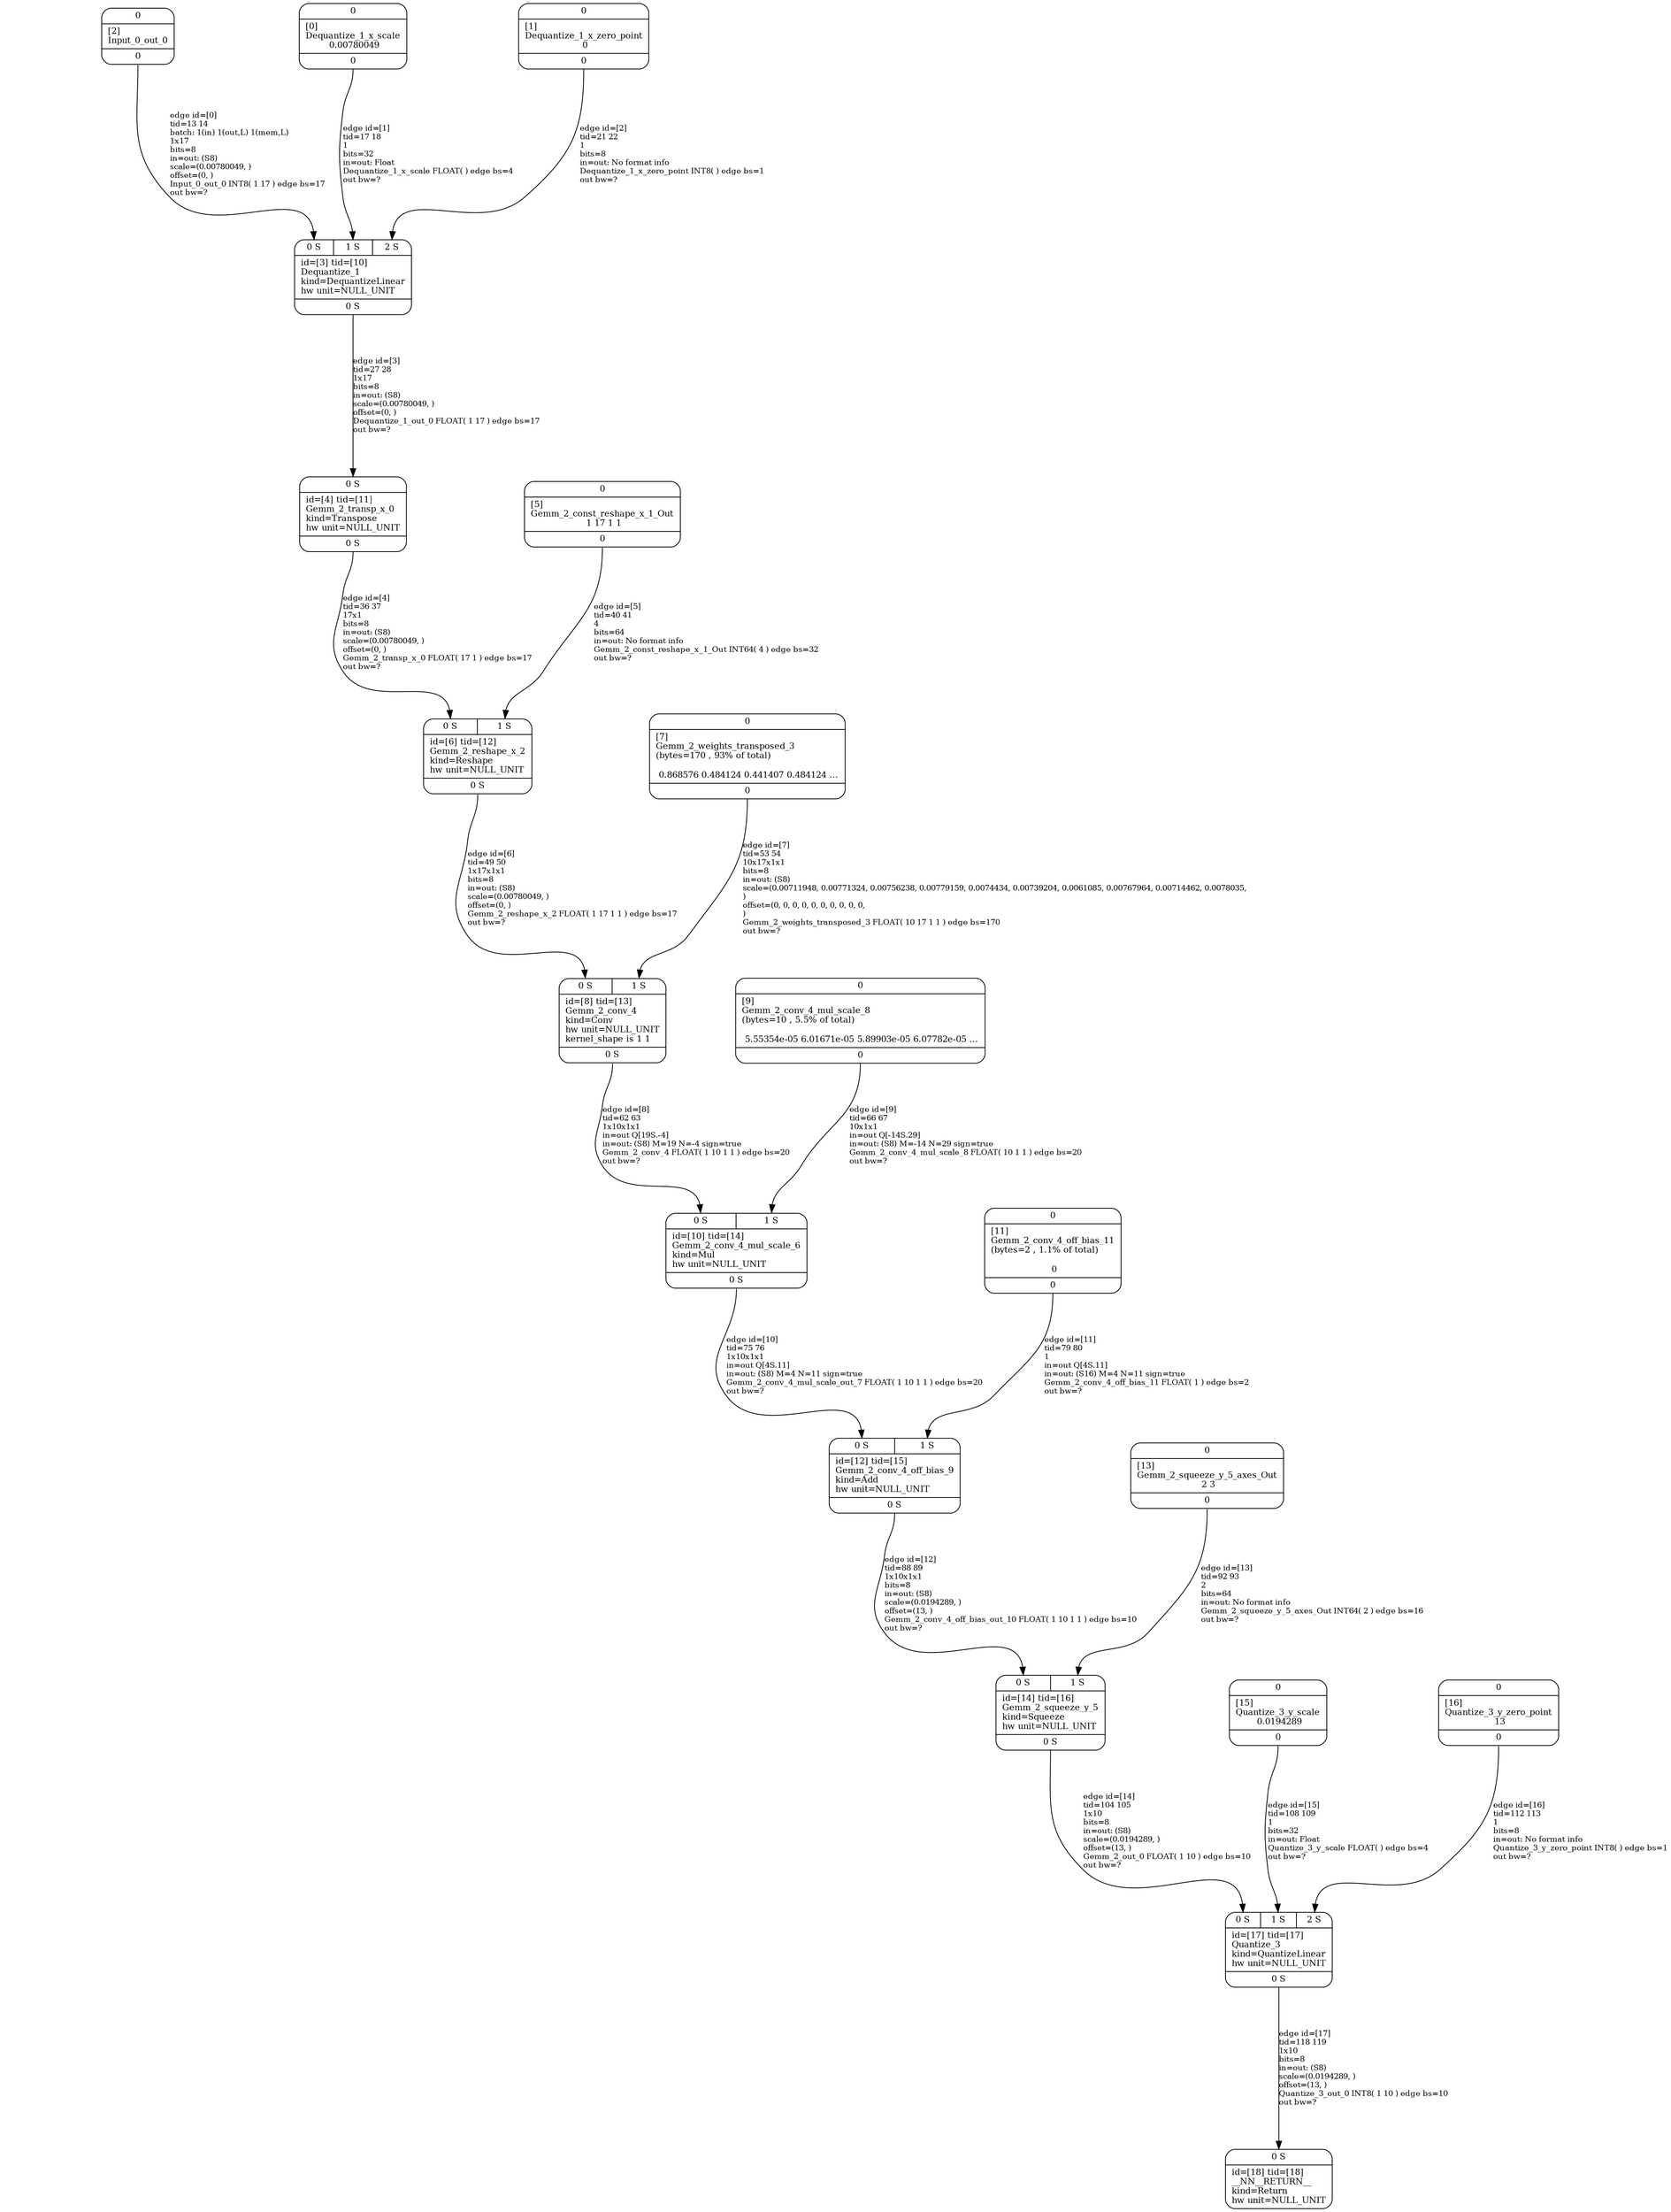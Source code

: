 digraph G {
graph [ fontsize=11 ];
node [ fontsize=11 ];
edge [ fontsize=10 ];
rankdir=BU
ranksep=1.5
nodesep=1
splines=spline
compound=true
Graphinfo [ label="" shape=plaintext, style=rounded, color=black, fontname="Arial-Bold" ];
Gemm_2_conv_4_off_bias_11 [ label="{ { <i0> 0} |  [11]\lGemm_2_conv_4_off_bias_11\l(bytes=2 , 1.1% of total)\l\l 0 | { <o0> 0} }", shape=record, color=black, style=rounded  ] ;
Gemm_2_conv_4_mul_scale_8 [ label="{ { <i0> 0} |  [9]\lGemm_2_conv_4_mul_scale_8\l(bytes=10 , 5.5% of total)\l\l 5.55354e-05 6.01671e-05 5.89903e-05 6.07782e-05 ... | { <o0> 0} }", shape=record, color=black, style=rounded  ] ;
Dequantize_1_x_scale [ label="{ { <i0> 0} |  [0]\lDequantize_1_x_scale\l 0.00780049 | { <o0> 0} }", shape=record, color=black, style=rounded  ] ;
Quantize_3_y_zero_point [ label="{ { <i0> 0} |  [16]\lQuantize_3_y_zero_point\l 13 | { <o0> 0} }", shape=record, color=black, style=rounded  ] ;
Input_0_out_0 [ label="{ { <i0> 0} |  [2]\lInput_0_out_0 | { <o0> 0} }", shape=record, color=black, style=rounded  ] ;
Gemm_2_const_reshape_x_1_Out [ label="{ { <i0> 0} |  [5]\lGemm_2_const_reshape_x_1_Out\l 1 17 1 1 | { <o0> 0} }", shape=record, color=black, style=rounded  ] ;
Gemm_2_weights_transposed_3 [ label="{ { <i0> 0} |  [7]\lGemm_2_weights_transposed_3\l(bytes=170 , 93% of total)\l\l 0.868576 0.484124 0.441407 0.484124 ... | { <o0> 0} }", shape=record, color=black, style=rounded  ] ;
Dequantize_1_x_zero_point [ label="{ { <i0> 0} |  [1]\lDequantize_1_x_zero_point\l 0 | { <o0> 0} }", shape=record, color=black, style=rounded  ] ;
Gemm_2_squeeze_y_5_axes_Out [ label="{ { <i0> 0} |  [13]\lGemm_2_squeeze_y_5_axes_Out\l 2 3 | { <o0> 0} }", shape=record, color=black, style=rounded  ] ;
Quantize_3_y_scale [ label="{ { <i0> 0} |  [15]\lQuantize_3_y_scale\l 0.0194289 | { <o0> 0} }", shape=record, color=black, style=rounded  ] ;
Dequantize_1 [ label="{ { < i0>  0 S  | < i1>  1 S  | < i2>  2 S } | id=[3] tid=[10]\lDequantize_1\lkind=DequantizeLinear\lhw unit=NULL_UNIT\l | { < o0>  0 S } }", shape=record, color=black, style=rounded  ] ;
Gemm_2_transp_x_0 [ label="{ { < i0>  0 S } | id=[4] tid=[11]\lGemm_2_transp_x_0\lkind=Transpose\lhw unit=NULL_UNIT\l | { < o0>  0 S } }", shape=record, color=black, style=rounded  ] ;
Gemm_2_reshape_x_2 [ label="{ { < i0>  0 S  | < i1>  1 S } | id=[6] tid=[12]\lGemm_2_reshape_x_2\lkind=Reshape\lhw unit=NULL_UNIT\l | { < o0>  0 S } }", shape=record, color=black, style=rounded  ] ;
Gemm_2_conv_4 [ label="{ { < i0>  0 S  | < i1>  1 S } | id=[8] tid=[13]\lGemm_2_conv_4\lkind=Conv\lhw unit=NULL_UNIT\lkernel_shape is 1 1\l | { < o0>  0 S } }", shape=record, color=black, style=rounded  ] ;
Gemm_2_conv_4_mul_scale_6 [ label="{ { < i0>  0 S  | < i1>  1 S } | id=[10] tid=[14]\lGemm_2_conv_4_mul_scale_6\lkind=Mul\lhw unit=NULL_UNIT\l | { < o0>  0 S } }", shape=record, color=black, style=rounded  ] ;
Gemm_2_conv_4_off_bias_9 [ label="{ { < i0>  0 S  | < i1>  1 S } | id=[12] tid=[15]\lGemm_2_conv_4_off_bias_9\lkind=Add\lhw unit=NULL_UNIT\l | { < o0>  0 S } }", shape=record, color=black, style=rounded  ] ;
Gemm_2_squeeze_y_5 [ label="{ { < i0>  0 S  | < i1>  1 S } | id=[14] tid=[16]\lGemm_2_squeeze_y_5\lkind=Squeeze\lhw unit=NULL_UNIT\l | { < o0>  0 S } }", shape=record, color=black, style=rounded  ] ;
Quantize_3 [ label="{ { < i0>  0 S  | < i1>  1 S  | < i2>  2 S } | id=[17] tid=[17]\lQuantize_3\lkind=QuantizeLinear\lhw unit=NULL_UNIT\l | { < o0>  0 S } }", shape=record, color=black, style=rounded  ] ;
__NN__RETURN__ [ label="{ { < i0>  0 S } | id=[18] tid=[18]\l__NN__RETURN__\lkind=Return\lhw unit=NULL_UNIT\l}", shape=record, color=black, style=rounded  ] ;
Input_0_out_0:o0:s->Dequantize_1:i0:n [ label="edge id=[0]\ltid=13 14\lbatch: 1(in) 1(out,L) 1(mem,L) \l1x17\lbits=8\lin=out: (S8)\lscale=(0.00780049, )\loffset=(0, )\lInput_0_out_0 INT8( 1 17 ) edge bs=17\lout bw=?\l" ]; 
Dequantize_1_x_scale:o0:s->Dequantize_1:i1:n [ label="edge id=[1]\ltid=17 18\l1\lbits=32\lin=out: Float\lDequantize_1_x_scale FLOAT( ) edge bs=4\lout bw=?\l" ]; 
Dequantize_1_x_zero_point:o0:s->Dequantize_1:i2:n [ label="edge id=[2]\ltid=21 22\l1\lbits=8\lin=out: No format info\lDequantize_1_x_zero_point INT8( ) edge bs=1\lout bw=?\l" ]; 
Dequantize_1:o0:s->Gemm_2_transp_x_0:i0:n [ label="edge id=[3]\ltid=27 28\l1x17\lbits=8\lin=out: (S8)\lscale=(0.00780049, )\loffset=(0, )\lDequantize_1_out_0 FLOAT( 1 17 ) edge bs=17\lout bw=?\l" ]; 
Gemm_2_transp_x_0:o0:s->Gemm_2_reshape_x_2:i0:n [ label="edge id=[4]\ltid=36 37\l17x1\lbits=8\lin=out: (S8)\lscale=(0.00780049, )\loffset=(0, )\lGemm_2_transp_x_0 FLOAT( 17 1 ) edge bs=17\lout bw=?\l" ]; 
Gemm_2_const_reshape_x_1_Out:o0:s->Gemm_2_reshape_x_2:i1:n [ label="edge id=[5]\ltid=40 41\l4\lbits=64\lin=out: No format info\lGemm_2_const_reshape_x_1_Out INT64( 4 ) edge bs=32\lout bw=?\l" ]; 
Gemm_2_reshape_x_2:o0:s->Gemm_2_conv_4:i0:n [ label="edge id=[6]\ltid=49 50\l1x17x1x1\lbits=8\lin=out: (S8)\lscale=(0.00780049, )\loffset=(0, )\lGemm_2_reshape_x_2 FLOAT( 1 17 1 1 ) edge bs=17\lout bw=?\l" ]; 
Gemm_2_weights_transposed_3:o0:s->Gemm_2_conv_4:i1:n [ label="edge id=[7]\ltid=53 54\l10x17x1x1\lbits=8\lin=out: (S8)\lscale=(0.00711948, 0.00771324, 0.00756238, 0.00779159, 0.0074434, 0.00739204, 0.0061085, 0.00767964, 0.00714462, 0.0078035, \l)\loffset=(0, 0, 0, 0, 0, 0, 0, 0, 0, 0, \l)\lGemm_2_weights_transposed_3 FLOAT( 10 17 1 1 ) edge bs=170\lout bw=?\l" ]; 
Gemm_2_conv_4:o0:s->Gemm_2_conv_4_mul_scale_6:i0:n [ label="edge id=[8]\ltid=62 63\l1x10x1x1\lin=out Q[19S.-4]\lin=out: (S8) M=19 N=-4 sign=true\lGemm_2_conv_4 FLOAT( 1 10 1 1 ) edge bs=20\lout bw=?\l" ]; 
Gemm_2_conv_4_mul_scale_8:o0:s->Gemm_2_conv_4_mul_scale_6:i1:n [ label="edge id=[9]\ltid=66 67\l10x1x1\lin=out Q[-14S.29]\lin=out: (S8) M=-14 N=29 sign=true\lGemm_2_conv_4_mul_scale_8 FLOAT( 10 1 1 ) edge bs=20\lout bw=?\l" ]; 
Gemm_2_conv_4_mul_scale_6:o0:s->Gemm_2_conv_4_off_bias_9:i0:n [ label="edge id=[10]\ltid=75 76\l1x10x1x1\lin=out Q[4S.11]\lin=out: (S8) M=4 N=11 sign=true\lGemm_2_conv_4_mul_scale_out_7 FLOAT( 1 10 1 1 ) edge bs=20\lout bw=?\l" ]; 
Gemm_2_conv_4_off_bias_11:o0:s->Gemm_2_conv_4_off_bias_9:i1:n [ label="edge id=[11]\ltid=79 80\l1\lin=out Q[4S.11]\lin=out: (S16) M=4 N=11 sign=true\lGemm_2_conv_4_off_bias_11 FLOAT( 1 ) edge bs=2\lout bw=?\l" ]; 
Gemm_2_conv_4_off_bias_9:o0:s->Gemm_2_squeeze_y_5:i0:n [ label="edge id=[12]\ltid=88 89\l1x10x1x1\lbits=8\lin=out: (S8)\lscale=(0.0194289, )\loffset=(13, )\lGemm_2_conv_4_off_bias_out_10 FLOAT( 1 10 1 1 ) edge bs=10\lout bw=?\l" ]; 
Gemm_2_squeeze_y_5_axes_Out:o0:s->Gemm_2_squeeze_y_5:i1:n [ label="edge id=[13]\ltid=92 93\l2\lbits=64\lin=out: No format info\lGemm_2_squeeze_y_5_axes_Out INT64( 2 ) edge bs=16\lout bw=?\l" ]; 
Gemm_2_squeeze_y_5:o0:s->Quantize_3:i0:n [ label="edge id=[14]\ltid=104 105\l1x10\lbits=8\lin=out: (S8)\lscale=(0.0194289, )\loffset=(13, )\lGemm_2_out_0 FLOAT( 1 10 ) edge bs=10\lout bw=?\l" ]; 
Quantize_3_y_scale:o0:s->Quantize_3:i1:n [ label="edge id=[15]\ltid=108 109\l1\lbits=32\lin=out: Float\lQuantize_3_y_scale FLOAT( ) edge bs=4\lout bw=?\l" ]; 
Quantize_3_y_zero_point:o0:s->Quantize_3:i2:n [ label="edge id=[16]\ltid=112 113\l1\lbits=8\lin=out: No format info\lQuantize_3_y_zero_point INT8( ) edge bs=1\lout bw=?\l" ]; 
Quantize_3:o0:s->__NN__RETURN__:i0:n [ label="edge id=[17]\ltid=118 119\l1x10\lbits=8\lin=out: (S8)\lscale=(0.0194289, )\loffset=(13, )\lQuantize_3_out_0 INT8( 1 10 ) edge bs=10\lout bw=?\l" ]; 
}
